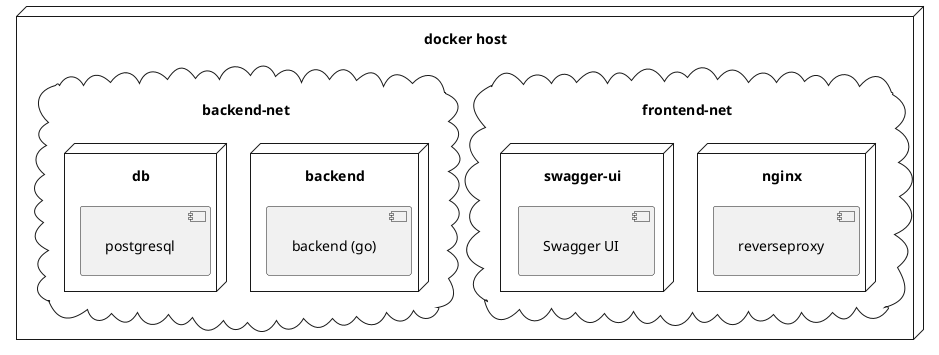 @startuml payment_deployment

skinparam padding 10

node "docker host" {
    cloud frontend-net {
        node "nginx" {
            component reverseproxy
        }
        node "swagger-ui" {
            component "Swagger UI"
        }
    }
    cloud backend-net {
        node "backend" {
            component "backend (go)"
        }
        node "db" {
            component "postgresql"
        }
    }
}
@enduml